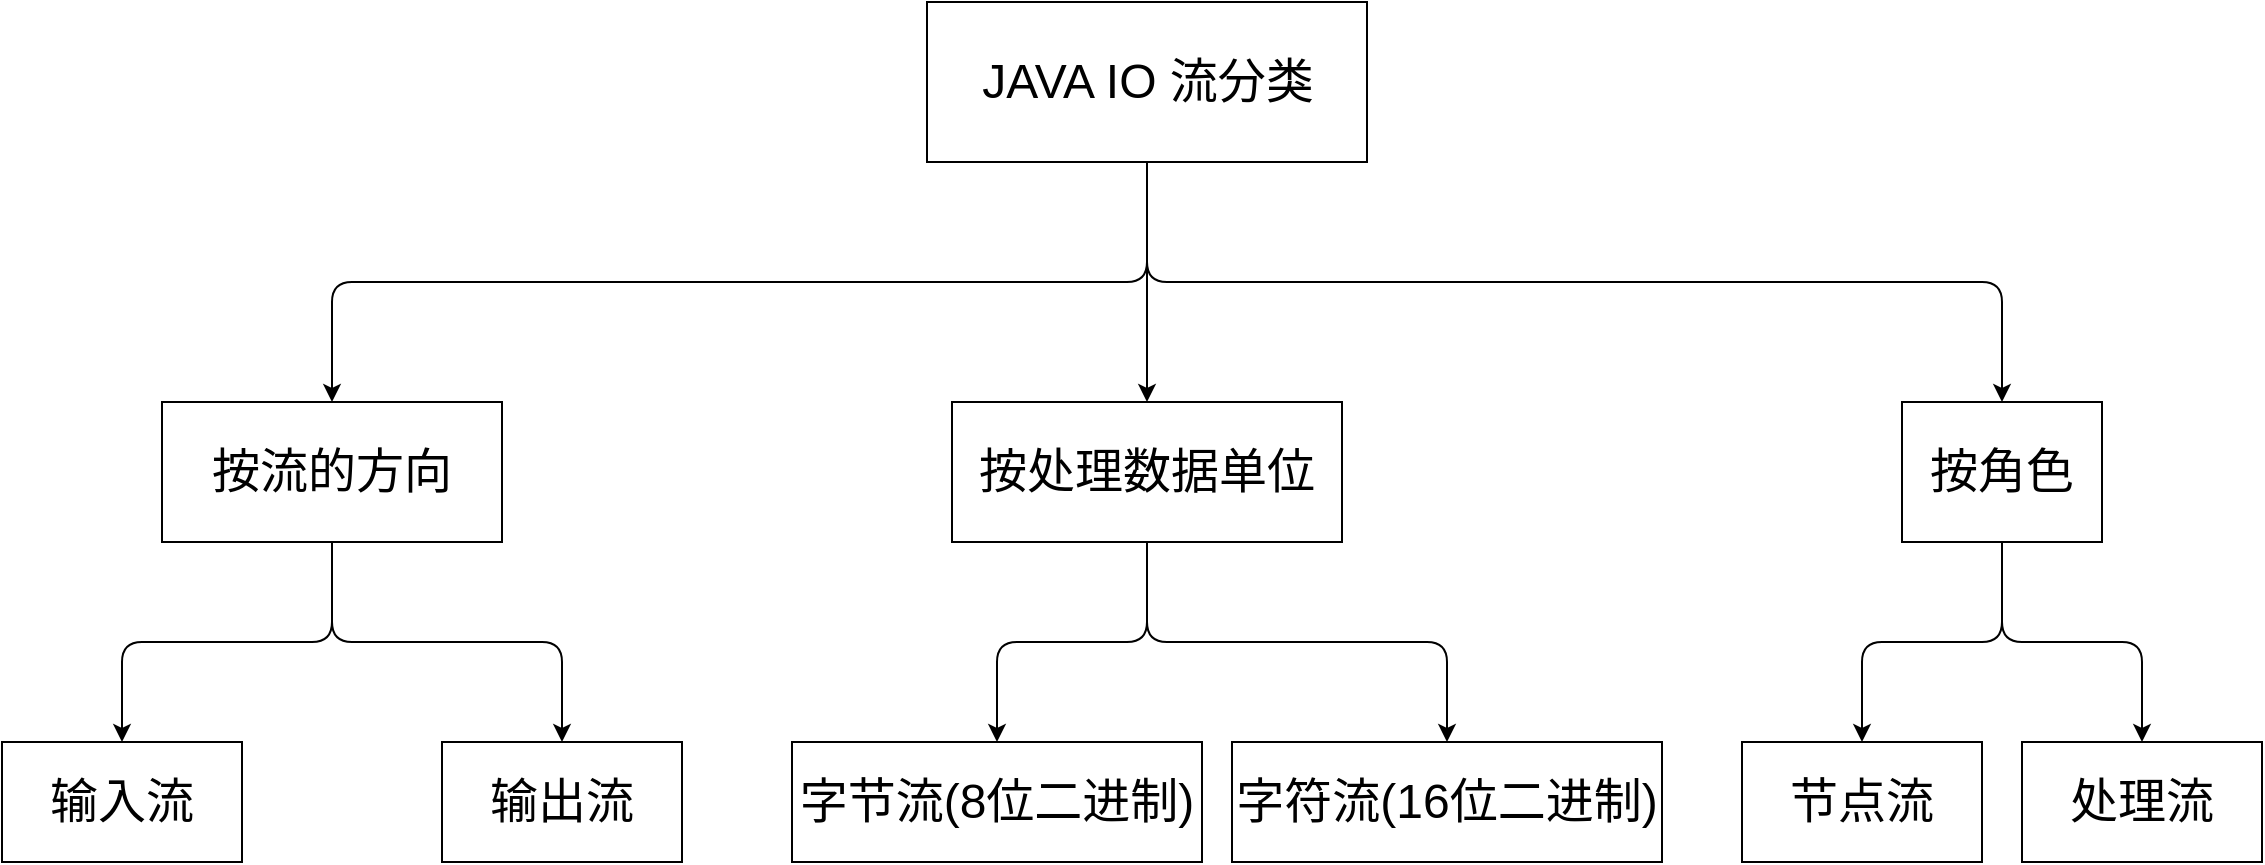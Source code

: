<mxfile>
    <diagram id="6bbjLS6834sXg_IfFEcT" name="Page-1">
        <mxGraphModel dx="990" dy="1419" grid="1" gridSize="10" guides="1" tooltips="1" connect="1" arrows="1" fold="1" page="1" pageScale="1" pageWidth="850" pageHeight="1100" math="0" shadow="0">
            <root>
                <mxCell id="0"/>
                <mxCell id="1" parent="0"/>
                <mxCell id="10" style="edgeStyle=orthogonalEdgeStyle;html=1;entryX=0.5;entryY=0;entryDx=0;entryDy=0;fontSize=24;" edge="1" parent="1" source="2" target="5">
                    <mxGeometry relative="1" as="geometry">
                        <Array as="points">
                            <mxPoint x="603" y="460"/>
                            <mxPoint x="195" y="460"/>
                        </Array>
                    </mxGeometry>
                </mxCell>
                <mxCell id="23" style="edgeStyle=orthogonalEdgeStyle;html=1;entryX=0.5;entryY=0;entryDx=0;entryDy=0;fontSize=24;" edge="1" parent="1" source="2" target="14">
                    <mxGeometry relative="1" as="geometry"/>
                </mxCell>
                <mxCell id="24" style="edgeStyle=orthogonalEdgeStyle;html=1;fontSize=24;exitX=0.5;exitY=1;exitDx=0;exitDy=0;" edge="1" parent="1" source="2" target="20">
                    <mxGeometry relative="1" as="geometry">
                        <Array as="points">
                            <mxPoint x="603" y="460"/>
                            <mxPoint x="1030" y="460"/>
                        </Array>
                    </mxGeometry>
                </mxCell>
                <mxCell id="2" value="&lt;font style=&quot;font-size: 24px&quot;&gt;JAVA IO 流分类&lt;/font&gt;" style="rounded=0;whiteSpace=wrap;html=1;" vertex="1" parent="1">
                    <mxGeometry x="492.5" y="320" width="220" height="80" as="geometry"/>
                </mxCell>
                <mxCell id="8" style="edgeStyle=orthogonalEdgeStyle;html=1;entryX=0.5;entryY=0;entryDx=0;entryDy=0;fontSize=24;" edge="1" parent="1" source="5" target="6">
                    <mxGeometry relative="1" as="geometry"/>
                </mxCell>
                <mxCell id="9" style="edgeStyle=orthogonalEdgeStyle;html=1;fontSize=24;" edge="1" parent="1" source="5" target="7">
                    <mxGeometry relative="1" as="geometry"/>
                </mxCell>
                <mxCell id="5" value="按流的方向" style="rounded=0;whiteSpace=wrap;html=1;fontSize=24;" vertex="1" parent="1">
                    <mxGeometry x="110" y="520" width="170" height="70" as="geometry"/>
                </mxCell>
                <mxCell id="6" value="输入流" style="rounded=0;whiteSpace=wrap;html=1;fontSize=24;" vertex="1" parent="1">
                    <mxGeometry x="30" y="690" width="120" height="60" as="geometry"/>
                </mxCell>
                <mxCell id="7" value="输出流" style="rounded=0;whiteSpace=wrap;html=1;fontSize=24;" vertex="1" parent="1">
                    <mxGeometry x="250" y="690" width="120" height="60" as="geometry"/>
                </mxCell>
                <mxCell id="12" style="edgeStyle=orthogonalEdgeStyle;html=1;entryX=0.5;entryY=0;entryDx=0;entryDy=0;fontSize=24;" edge="1" parent="1" source="14" target="15">
                    <mxGeometry relative="1" as="geometry"/>
                </mxCell>
                <mxCell id="13" style="edgeStyle=orthogonalEdgeStyle;html=1;fontSize=24;" edge="1" parent="1" source="14" target="16">
                    <mxGeometry relative="1" as="geometry"/>
                </mxCell>
                <mxCell id="14" value="按处理数据单位" style="rounded=0;whiteSpace=wrap;html=1;fontSize=24;" vertex="1" parent="1">
                    <mxGeometry x="505" y="520" width="195" height="70" as="geometry"/>
                </mxCell>
                <mxCell id="15" value="字节流(8位二进制)" style="rounded=0;whiteSpace=wrap;html=1;fontSize=24;" vertex="1" parent="1">
                    <mxGeometry x="425" y="690" width="205" height="60" as="geometry"/>
                </mxCell>
                <mxCell id="16" value="字符流(16位二进制)" style="rounded=0;whiteSpace=wrap;html=1;fontSize=24;" vertex="1" parent="1">
                    <mxGeometry x="645" y="690" width="215" height="60" as="geometry"/>
                </mxCell>
                <mxCell id="18" style="edgeStyle=orthogonalEdgeStyle;html=1;entryX=0.5;entryY=0;entryDx=0;entryDy=0;fontSize=24;" edge="1" parent="1" source="20" target="21">
                    <mxGeometry relative="1" as="geometry"/>
                </mxCell>
                <mxCell id="19" style="edgeStyle=orthogonalEdgeStyle;html=1;fontSize=24;" edge="1" parent="1" source="20" target="22">
                    <mxGeometry relative="1" as="geometry"/>
                </mxCell>
                <mxCell id="20" value="按角色" style="rounded=0;whiteSpace=wrap;html=1;fontSize=24;" vertex="1" parent="1">
                    <mxGeometry x="980" y="520" width="100" height="70" as="geometry"/>
                </mxCell>
                <mxCell id="21" value="节点流" style="rounded=0;whiteSpace=wrap;html=1;fontSize=24;" vertex="1" parent="1">
                    <mxGeometry x="900" y="690" width="120" height="60" as="geometry"/>
                </mxCell>
                <mxCell id="22" value="处理流" style="rounded=0;whiteSpace=wrap;html=1;fontSize=24;" vertex="1" parent="1">
                    <mxGeometry x="1040" y="690" width="120" height="60" as="geometry"/>
                </mxCell>
            </root>
        </mxGraphModel>
    </diagram>
</mxfile>